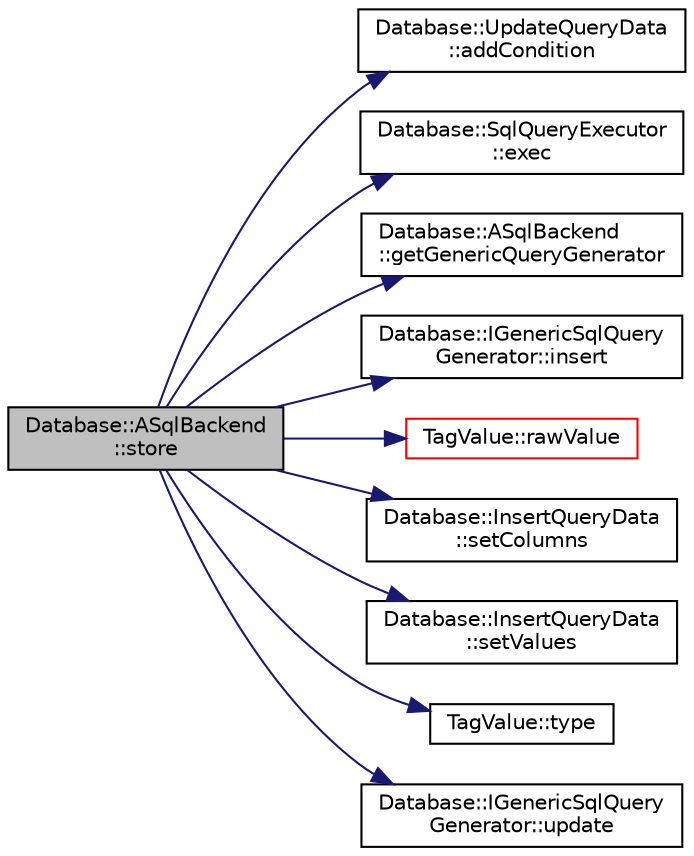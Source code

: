 digraph "Database::ASqlBackend::store"
{
 // LATEX_PDF_SIZE
  edge [fontname="Helvetica",fontsize="10",labelfontname="Helvetica",labelfontsize="10"];
  node [fontname="Helvetica",fontsize="10",shape=record];
  rankdir="LR";
  Node1 [label="Database::ASqlBackend\l::store",height=0.2,width=0.4,color="black", fillcolor="grey75", style="filled", fontcolor="black",tooltip="add tag to photo"];
  Node1 -> Node2 [color="midnightblue",fontsize="10",style="solid",fontname="Helvetica"];
  Node2 [label="Database::UpdateQueryData\l::addCondition",height=0.2,width=0.4,color="black", fillcolor="white", style="filled",URL="$class_database_1_1_update_query_data.html#a442190800f635dc51c4fec6faf02b2b2",tooltip=" "];
  Node1 -> Node3 [color="midnightblue",fontsize="10",style="solid",fontname="Helvetica"];
  Node3 [label="Database::SqlQueryExecutor\l::exec",height=0.2,width=0.4,color="black", fillcolor="white", style="filled",URL="$class_database_1_1_sql_query_executor.html#a92b20d0dac92b5fa49b9184f8e341a94",tooltip=" "];
  Node1 -> Node4 [color="midnightblue",fontsize="10",style="solid",fontname="Helvetica"];
  Node4 [label="Database::ASqlBackend\l::getGenericQueryGenerator",height=0.2,width=0.4,color="black", fillcolor="white", style="filled",URL="$class_database_1_1_a_sql_backend.html#a4e4fcafe2fdf14da98c699055d4fb1c3",tooltip="IGenericSqlQueryGenerator accessor."];
  Node1 -> Node5 [color="midnightblue",fontsize="10",style="solid",fontname="Helvetica"];
  Node5 [label="Database::IGenericSqlQuery\lGenerator::insert",height=0.2,width=0.4,color="black", fillcolor="white", style="filled",URL="$struct_database_1_1_i_generic_sql_query_generator.html#a30ba93170abc64272718a5fc335b4d7a",tooltip=" "];
  Node1 -> Node6 [color="midnightblue",fontsize="10",style="solid",fontname="Helvetica"];
  Node6 [label="TagValue::rawValue",height=0.2,width=0.4,color="red", fillcolor="white", style="filled",URL="$class_tag_value.html#a7dbb46edc2d25d96165c308c152aea06",tooltip=" "];
  Node1 -> Node8 [color="midnightblue",fontsize="10",style="solid",fontname="Helvetica"];
  Node8 [label="Database::InsertQueryData\l::setColumns",height=0.2,width=0.4,color="black", fillcolor="white", style="filled",URL="$class_database_1_1_insert_query_data.html#ad5559c694413325527ab752c01dd1ca8",tooltip=" "];
  Node1 -> Node9 [color="midnightblue",fontsize="10",style="solid",fontname="Helvetica"];
  Node9 [label="Database::InsertQueryData\l::setValues",height=0.2,width=0.4,color="black", fillcolor="white", style="filled",URL="$class_database_1_1_insert_query_data.html#a5140196bba75c14512d5f967bd6ee152",tooltip=" "];
  Node1 -> Node10 [color="midnightblue",fontsize="10",style="solid",fontname="Helvetica"];
  Node10 [label="TagValue::type",height=0.2,width=0.4,color="black", fillcolor="white", style="filled",URL="$class_tag_value.html#a552de8ae14f88b953752a3ee95572592",tooltip=" "];
  Node1 -> Node11 [color="midnightblue",fontsize="10",style="solid",fontname="Helvetica"];
  Node11 [label="Database::IGenericSqlQuery\lGenerator::update",height=0.2,width=0.4,color="black", fillcolor="white", style="filled",URL="$struct_database_1_1_i_generic_sql_query_generator.html#ab424cc45b1af347392472432c2a97e5f",tooltip=" "];
}
